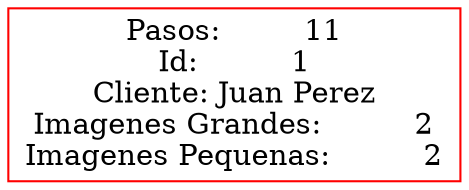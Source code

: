  digraph G {
 rankdir=LR;
 node1 [label="Pasos:         11\nId:          1\nCliente: Juan Perez\nImagenes Grandes:          2\nImagenes Pequenas:          2", color="red", shape="rectangle"];
 }
